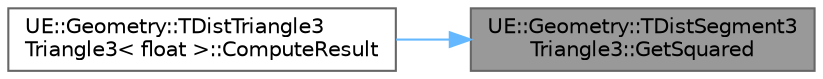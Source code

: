 digraph "UE::Geometry::TDistSegment3Triangle3::GetSquared"
{
 // INTERACTIVE_SVG=YES
 // LATEX_PDF_SIZE
  bgcolor="transparent";
  edge [fontname=Helvetica,fontsize=10,labelfontname=Helvetica,labelfontsize=10];
  node [fontname=Helvetica,fontsize=10,shape=box,height=0.2,width=0.4];
  rankdir="RL";
  Node1 [id="Node000001",label="UE::Geometry::TDistSegment3\lTriangle3::GetSquared",height=0.2,width=0.4,color="gray40", fillcolor="grey60", style="filled", fontcolor="black",tooltip=" "];
  Node1 -> Node2 [id="edge1_Node000001_Node000002",dir="back",color="steelblue1",style="solid",tooltip=" "];
  Node2 [id="Node000002",label="UE::Geometry::TDistTriangle3\lTriangle3\< float \>::ComputeResult",height=0.2,width=0.4,color="grey40", fillcolor="white", style="filled",URL="$d9/d16/classUE_1_1Geometry_1_1TDistTriangle3Triangle3.html#a09e7a39f12671aca8417bb8b6cc98e43",tooltip=" "];
}
